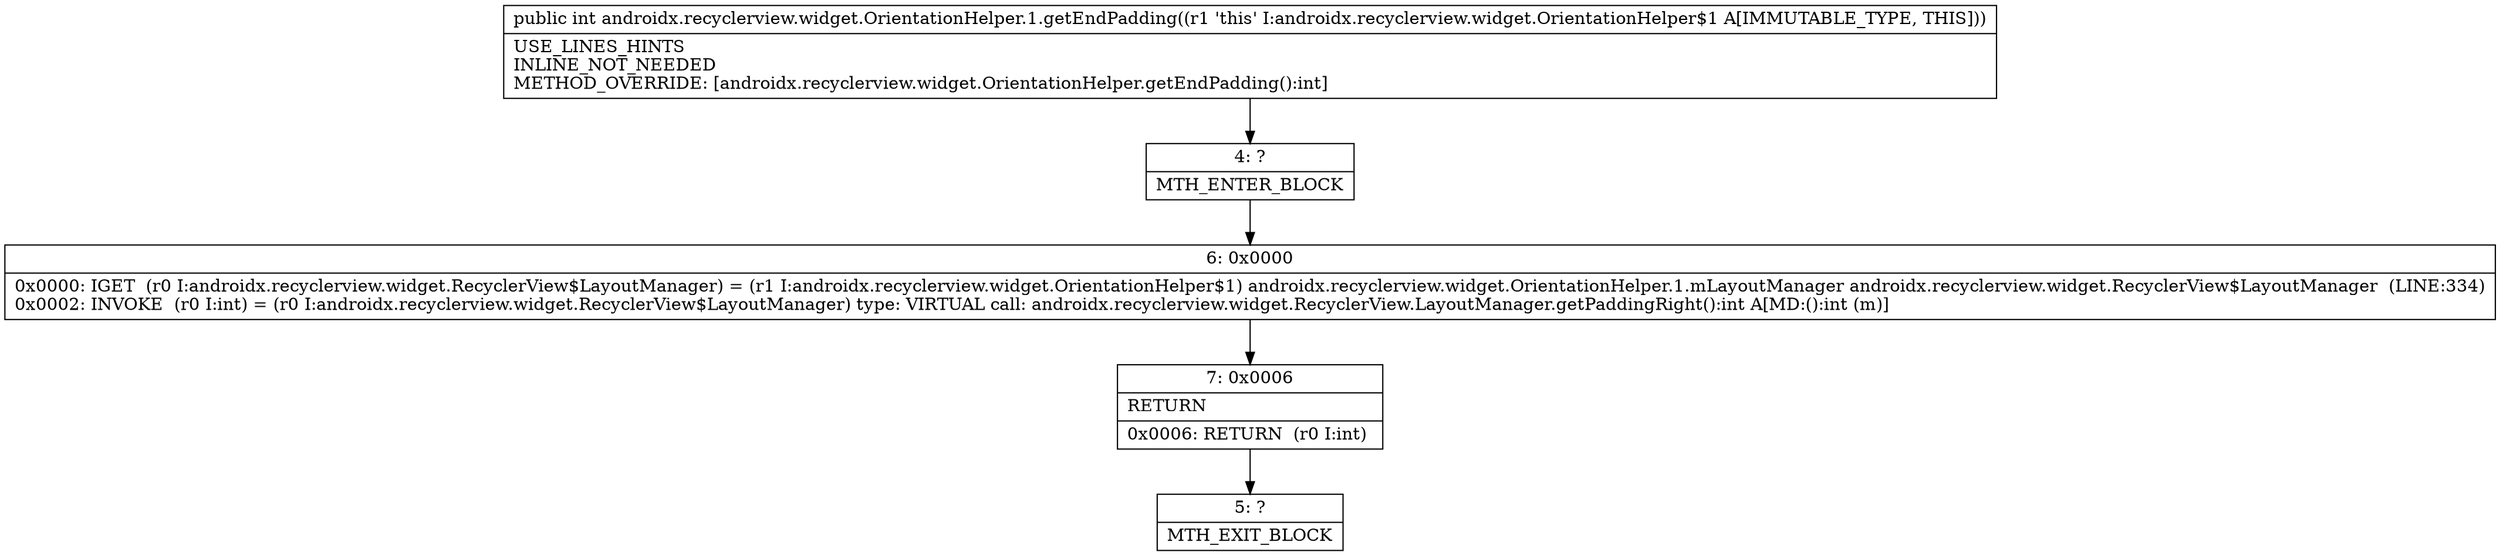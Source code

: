 digraph "CFG forandroidx.recyclerview.widget.OrientationHelper.1.getEndPadding()I" {
Node_4 [shape=record,label="{4\:\ ?|MTH_ENTER_BLOCK\l}"];
Node_6 [shape=record,label="{6\:\ 0x0000|0x0000: IGET  (r0 I:androidx.recyclerview.widget.RecyclerView$LayoutManager) = (r1 I:androidx.recyclerview.widget.OrientationHelper$1) androidx.recyclerview.widget.OrientationHelper.1.mLayoutManager androidx.recyclerview.widget.RecyclerView$LayoutManager  (LINE:334)\l0x0002: INVOKE  (r0 I:int) = (r0 I:androidx.recyclerview.widget.RecyclerView$LayoutManager) type: VIRTUAL call: androidx.recyclerview.widget.RecyclerView.LayoutManager.getPaddingRight():int A[MD:():int (m)]\l}"];
Node_7 [shape=record,label="{7\:\ 0x0006|RETURN\l|0x0006: RETURN  (r0 I:int) \l}"];
Node_5 [shape=record,label="{5\:\ ?|MTH_EXIT_BLOCK\l}"];
MethodNode[shape=record,label="{public int androidx.recyclerview.widget.OrientationHelper.1.getEndPadding((r1 'this' I:androidx.recyclerview.widget.OrientationHelper$1 A[IMMUTABLE_TYPE, THIS]))  | USE_LINES_HINTS\lINLINE_NOT_NEEDED\lMETHOD_OVERRIDE: [androidx.recyclerview.widget.OrientationHelper.getEndPadding():int]\l}"];
MethodNode -> Node_4;Node_4 -> Node_6;
Node_6 -> Node_7;
Node_7 -> Node_5;
}

